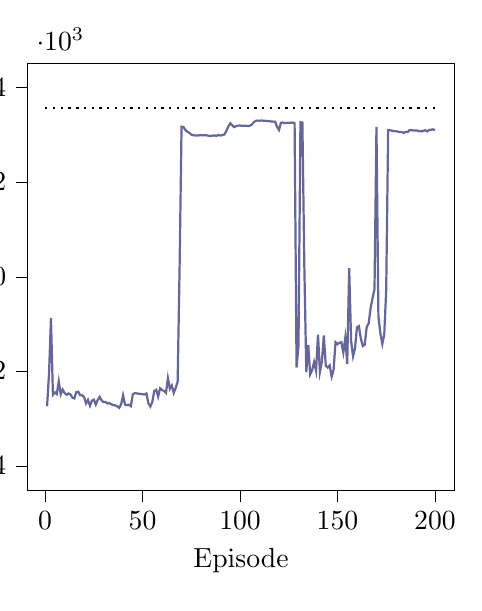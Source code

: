 % This file was created by tikzplotlib v0.9.1.
\begin{tikzpicture}[trim axis right,trim axis left]

\definecolor{color0}{rgb}{0.122,0.467,0.706}

\begin{axis}[
compat=newest,
tick align=outside,
tick pos=left,
x grid style={white!69.02!black},
xmin=-8.95, xmax=209.95,
xtick style={color=black},
y grid style={white!69.02!black},
ymin=-4500, ymax=4500,
ytick style={color=black},
scaled y ticks=true,
scaled y ticks=base 10:-3,
width=7cm,
height=7cm,
xlabel=Episode,
ylabel=Reward,
y label style={at={(-0.2,0.5)}}
]

%3601.342

\addplot[thick, black, dotted, domain=0:200] {3569.22};

\addplot [thick, blue!20!gray]
table {%
1 -2729.301
2 -2051.651
3 -866.116
4 -2487.319
5 -2437.27
6 -2473.389
7 -2203.673
8 -2475.302
9 -2377.935
10 -2449.289
11 -2486.338
12 -2460.286
13 -2480.28
14 -2548.008
15 -2563.816
16 -2430.119
17 -2422.415
18 -2497.748
19 -2497.049
20 -2536.721
21 -2669.504
22 -2593.989
23 -2719.252
24 -2612.719
25 -2590.907
26 -2694.22
27 -2593.475
28 -2532.372
29 -2607.064
30 -2641.757
31 -2641.36
32 -2671.777
33 -2661.596
34 -2688.839
35 -2705.818
36 -2712.541
37 -2731.953
38 -2763.355
39 -2688.565
40 -2498.486
41 -2696.534
42 -2702.625
43 -2697.174
44 -2726.797
45 -2477.017
46 -2452.975
47 -2457.833
48 -2465.459
49 -2468.78
50 -2476.904
51 -2481.056
52 -2459.125
53 -2669.017
54 -2734.441
55 -2637.54
56 -2407.617
57 -2382.326
58 -2523.027
59 -2349.334
60 -2387.509
61 -2405.803
62 -2447.344
63 -2135.14
64 -2359.474
65 -2291.231
66 -2446.513
67 -2344.211
68 -2205.631
69 208.547
70 3167.786
71 3161.433
72 3099.322
73 3059.68
74 3039.5
75 3001.035
76 2987.418
77 2983.426
78 2981.704
79 2985.497
80 2991.179
81 2986.801
82 2989.903
83 2984.664
84 2974.112
85 2973.488
86 2979.883
87 2982.056
88 2975.446
89 2995.918
90 2981.659
91 2991.121
92 3003.095
93 3080.679
94 3172.034
95 3239.518
96 3198.297
97 3158.867
98 3178.984
99 3190.39
100 3191.507
101 3187.763
102 3189.092
103 3188.134
104 3180.952
105 3188.982
106 3210.432
107 3259.387
108 3290.069
109 3296.817
110 3295.047
111 3298.261
112 3294.059
113 3290.677
114 3287.298
115 3284.017
116 3277.152
117 3274.984
118 3273.789
119 3165.231
120 3099.299
121 3251.171
122 3255.192
123 3243.603
124 3249.023
125 3248.656
126 3251.374
127 3256.409
128 3242.714
129 -1911.252
130 -1442.433
131 3260.235
132 3256.485
133 215.564
134 -2006.258
135 -1436.224
136 -2056.715
137 -1967.143
138 -1796.413
139 -1979.161
140 -1217.533
141 -2003.607
142 -1783.36
143 -1236.101
144 -1876.602
145 -1913.413
146 -1865.461
147 -2102.62
148 -1959.427
149 -1378.643
150 -1419.953
151 -1392.126
152 -1376.566
153 -1594.948
154 -1287.697
155 -1840.229
156 184.957
157 -1352.708
158 -1676.775
159 -1507.661
160 -1065.067
161 -1040.133
162 -1306.713
163 -1458.269
164 -1429.145
165 -1055.542
166 -980.824
167 -658.312
168 -447.842
169 -255.892
170 3164.662
171 -834.891
172 -1186.471
173 -1412.98
174 -1215.062
175 -268.909
176 3096.698
177 3093.31
178 3082.185
179 3076.132
180 3072.234
181 3064.171
182 3053.322
183 3053.72
184 3038.259
185 3061.27
186 3054.205
187 3095.342
188 3096.507
189 3087.842
190 3090.218
191 3082.958
192 3079.009
193 3068.943
194 3080.316
195 3093.604
196 3068.498
197 3098.441
198 3104.068
199 3111.915
200 3097.799
};
\end{axis}

\end{tikzpicture}

